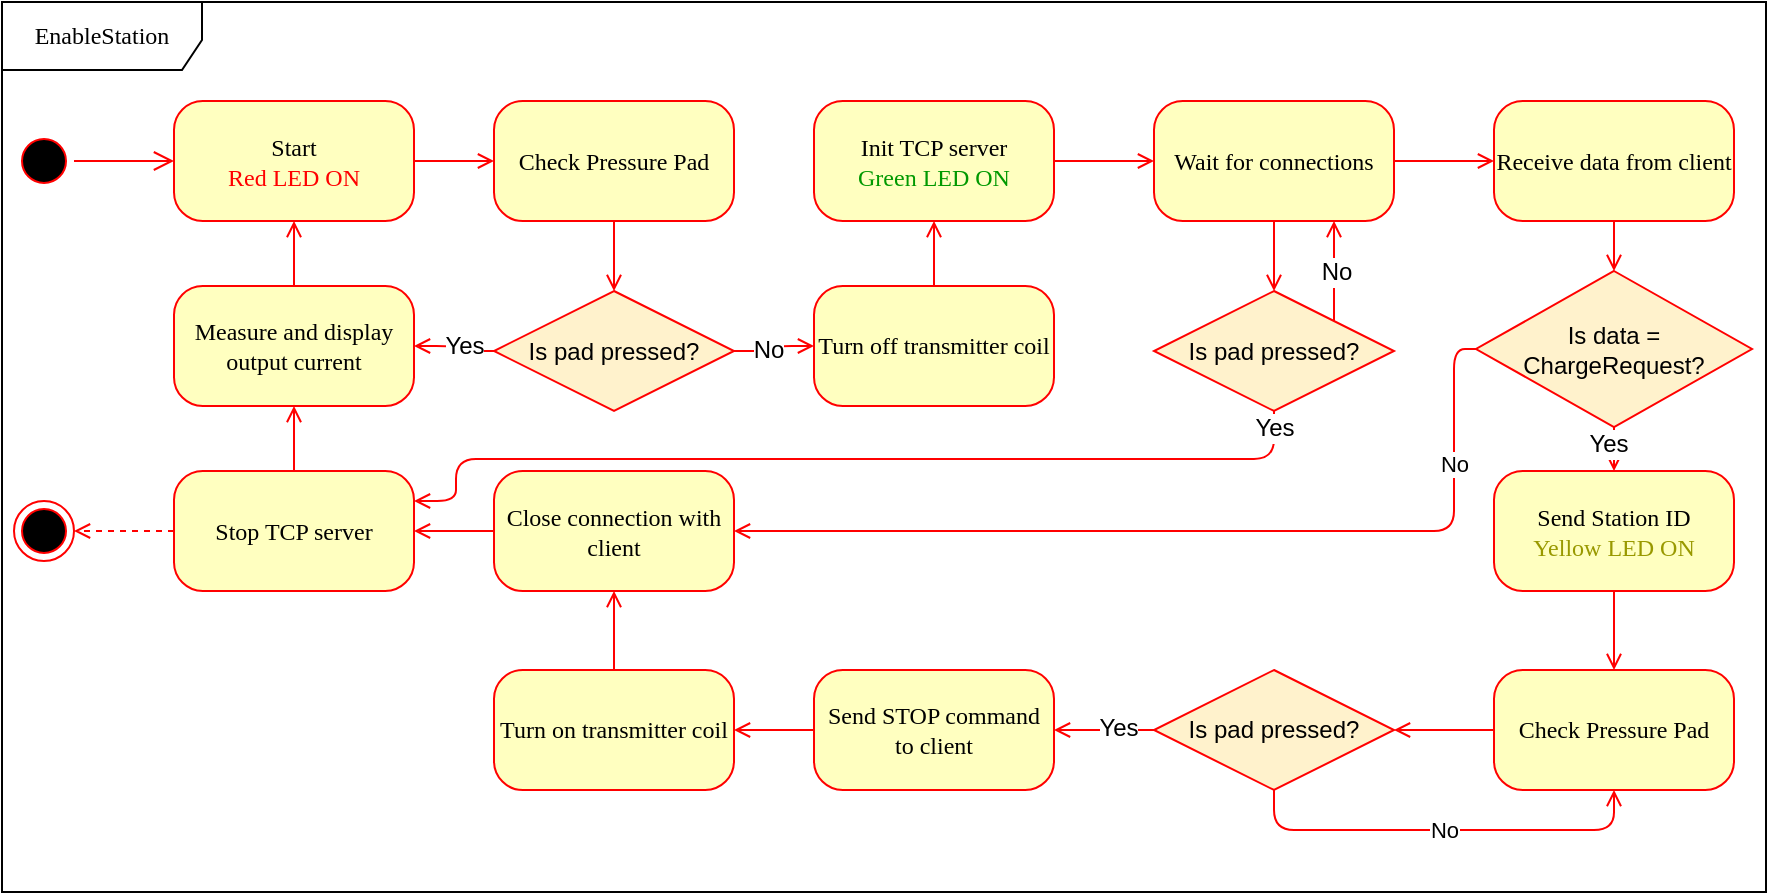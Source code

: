<mxfile version="10.7.7" type="device"><diagram name="Page-1" id="58cdce13-f638-feb5-8d6f-7d28b1aa9fa0"><mxGraphModel dx="1010" dy="550" grid="0" gridSize="10" guides="1" tooltips="1" connect="1" arrows="1" fold="1" page="1" pageScale="1" pageWidth="1100" pageHeight="850" background="#ffffff" math="0" shadow="0"><root><mxCell id="0"/><mxCell id="1" parent="0"/><mxCell id="2a3bc250acf0617d-8" value="EnableStation" style="shape=umlFrame;whiteSpace=wrap;html=1;rounded=1;shadow=0;comic=0;labelBackgroundColor=none;strokeColor=#000000;strokeWidth=1;fillColor=#ffffff;fontFamily=Verdana;fontSize=12;fontColor=#000000;align=center;width=100;height=34;" parent="1" vertex="1"><mxGeometry x="40" y="35" width="882" height="445" as="geometry"/></mxCell><mxCell id="382b91b5511bd0f7-1" value="" style="ellipse;html=1;shape=startState;fillColor=#000000;strokeColor=#ff0000;rounded=1;shadow=0;comic=0;labelBackgroundColor=none;fontFamily=Verdana;fontSize=12;fontColor=#000000;align=center;direction=south;" parent="1" vertex="1"><mxGeometry x="46" y="99.5" width="30" height="30" as="geometry"/></mxCell><mxCell id="RZ-3GqNII8ic13VyVa9a-15" style="edgeStyle=orthogonalEdgeStyle;rounded=0;orthogonalLoop=1;jettySize=auto;html=1;exitX=1;exitY=0.5;exitDx=0;exitDy=0;strokeColor=#FF0000;endArrow=open;endFill=0;" parent="1" source="382b91b5511bd0f7-6" target="382b91b5511bd0f7-7" edge="1"><mxGeometry relative="1" as="geometry"/></mxCell><mxCell id="382b91b5511bd0f7-6" value="Start&lt;br&gt;&lt;font color=&quot;#ff0000&quot;&gt;Red LED ON&lt;/font&gt;&lt;br&gt;" style="rounded=1;whiteSpace=wrap;html=1;arcSize=24;fillColor=#ffffc0;strokeColor=#ff0000;shadow=0;comic=0;labelBackgroundColor=none;fontFamily=Verdana;fontSize=12;fontColor=#000000;align=center;" parent="1" vertex="1"><mxGeometry x="126" y="84.5" width="120" height="60" as="geometry"/></mxCell><mxCell id="382b91b5511bd0f7-7" value="Check Pressure Pad" style="rounded=1;whiteSpace=wrap;html=1;arcSize=24;fillColor=#ffffc0;strokeColor=#ff0000;shadow=0;comic=0;labelBackgroundColor=none;fontFamily=Verdana;fontSize=12;fontColor=#000000;align=center;" parent="1" vertex="1"><mxGeometry x="286" y="84.5" width="120" height="60" as="geometry"/></mxCell><mxCell id="RZ-3GqNII8ic13VyVa9a-17" style="edgeStyle=orthogonalEdgeStyle;rounded=0;orthogonalLoop=1;jettySize=auto;html=1;exitX=0.5;exitY=1;exitDx=0;exitDy=0;endArrow=open;endFill=0;strokeColor=#FF0000;" parent="1" source="382b91b5511bd0f7-7" target="RZ-3GqNII8ic13VyVa9a-11" edge="1"><mxGeometry relative="1" as="geometry"/></mxCell><mxCell id="2a3bc250acf0617d-9" style="edgeStyle=orthogonalEdgeStyle;html=1;labelBackgroundColor=none;endArrow=open;endSize=8;strokeColor=#ff0000;fontFamily=Verdana;fontSize=12;align=left;" parent="1" source="382b91b5511bd0f7-1" target="382b91b5511bd0f7-6" edge="1"><mxGeometry relative="1" as="geometry"/></mxCell><mxCell id="RZ-3GqNII8ic13VyVa9a-18" style="edgeStyle=orthogonalEdgeStyle;rounded=1;orthogonalLoop=1;jettySize=auto;html=1;exitX=0;exitY=0.5;exitDx=0;exitDy=0;endArrow=open;endFill=0;strokeColor=#FF0000;entryX=1;entryY=0.5;entryDx=0;entryDy=0;" parent="1" source="RZ-3GqNII8ic13VyVa9a-11" target="zoSr_O70OhXHufw1fB2i-1" edge="1"><mxGeometry relative="1" as="geometry"/></mxCell><mxCell id="RZ-3GqNII8ic13VyVa9a-19" value="Yes" style="text;html=1;resizable=0;points=[];align=center;verticalAlign=middle;labelBackgroundColor=#ffffff;" parent="RZ-3GqNII8ic13VyVa9a-18" vertex="1" connectable="0"><mxGeometry x="-0.544" y="1" relative="1" as="geometry"><mxPoint x="-6" y="-3.5" as="offset"/></mxGeometry></mxCell><mxCell id="RZ-3GqNII8ic13VyVa9a-21" style="edgeStyle=orthogonalEdgeStyle;rounded=1;orthogonalLoop=1;jettySize=auto;html=1;exitX=1;exitY=0.5;exitDx=0;exitDy=0;endArrow=open;endFill=0;strokeColor=#FF0000;entryX=0;entryY=0.5;entryDx=0;entryDy=0;" parent="1" source="RZ-3GqNII8ic13VyVa9a-11" target="RZ-3GqNII8ic13VyVa9a-114" edge="1"><mxGeometry relative="1" as="geometry"/></mxCell><mxCell id="RZ-3GqNII8ic13VyVa9a-22" value="No" style="text;html=1;resizable=0;points=[];align=center;verticalAlign=middle;labelBackgroundColor=#ffffff;" parent="RZ-3GqNII8ic13VyVa9a-21" vertex="1" connectable="0"><mxGeometry x="-0.221" y="1" relative="1" as="geometry"><mxPoint as="offset"/></mxGeometry></mxCell><mxCell id="RZ-3GqNII8ic13VyVa9a-11" value="Is pad pressed?" style="rhombus;whiteSpace=wrap;html=1;fillColor=#FFF2CC;strokeColor=#FF0000;" parent="1" vertex="1"><mxGeometry x="286" y="179.5" width="120" height="60" as="geometry"/></mxCell><mxCell id="RZ-3GqNII8ic13VyVa9a-25" style="edgeStyle=orthogonalEdgeStyle;rounded=0;orthogonalLoop=1;jettySize=auto;html=1;exitX=1;exitY=0.5;exitDx=0;exitDy=0;endArrow=open;endFill=0;strokeColor=#FF0000;" parent="1" source="RZ-3GqNII8ic13VyVa9a-20" target="RZ-3GqNII8ic13VyVa9a-23" edge="1"><mxGeometry relative="1" as="geometry"/></mxCell><mxCell id="RZ-3GqNII8ic13VyVa9a-20" value="Init TCP server&lt;br&gt;&lt;font color=&quot;#009900&quot;&gt;Green LED ON&lt;/font&gt;&lt;br&gt;" style="rounded=1;whiteSpace=wrap;html=1;arcSize=24;fillColor=#ffffc0;strokeColor=#ff0000;shadow=0;comic=0;labelBackgroundColor=none;fontFamily=Verdana;fontSize=12;fontColor=#000000;align=center;" parent="1" vertex="1"><mxGeometry x="446" y="84.5" width="120" height="60" as="geometry"/></mxCell><mxCell id="RZ-3GqNII8ic13VyVa9a-87" style="edgeStyle=orthogonalEdgeStyle;rounded=1;orthogonalLoop=1;jettySize=auto;html=1;exitX=1;exitY=0.5;exitDx=0;exitDy=0;endArrow=open;endFill=0;strokeColor=#FF0000;" parent="1" source="RZ-3GqNII8ic13VyVa9a-23" target="RZ-3GqNII8ic13VyVa9a-86" edge="1"><mxGeometry relative="1" as="geometry"/></mxCell><mxCell id="RZ-3GqNII8ic13VyVa9a-93" style="edgeStyle=orthogonalEdgeStyle;rounded=1;orthogonalLoop=1;jettySize=auto;html=1;exitX=0.5;exitY=1;exitDx=0;exitDy=0;entryX=0.5;entryY=0;entryDx=0;entryDy=0;endArrow=open;endFill=0;strokeColor=#FF0000;" parent="1" source="RZ-3GqNII8ic13VyVa9a-23" target="RZ-3GqNII8ic13VyVa9a-92" edge="1"><mxGeometry relative="1" as="geometry"/></mxCell><mxCell id="RZ-3GqNII8ic13VyVa9a-23" value="Wait for connections" style="rounded=1;whiteSpace=wrap;html=1;arcSize=24;fillColor=#ffffc0;strokeColor=#ff0000;shadow=0;comic=0;labelBackgroundColor=none;fontFamily=Verdana;fontSize=12;fontColor=#000000;align=center;" parent="1" vertex="1"><mxGeometry x="616" y="84.5" width="120" height="60" as="geometry"/></mxCell><mxCell id="RZ-3GqNII8ic13VyVa9a-28" value="No" style="edgeStyle=orthogonalEdgeStyle;rounded=1;orthogonalLoop=1;jettySize=auto;html=1;exitX=0;exitY=0.5;exitDx=0;exitDy=0;entryX=1;entryY=0.5;entryDx=0;entryDy=0;endArrow=open;endFill=0;strokeColor=#FF0000;" parent="1" source="RZ-3GqNII8ic13VyVa9a-24" target="RZ-3GqNII8ic13VyVa9a-96" edge="1"><mxGeometry x="-0.706" relative="1" as="geometry"><mxPoint x="186" y="239.5" as="targetPoint"/><Array as="points"><mxPoint x="766" y="208.5"/><mxPoint x="766" y="299.5"/></Array><mxPoint as="offset"/></mxGeometry></mxCell><mxCell id="RZ-3GqNII8ic13VyVa9a-33" style="edgeStyle=orthogonalEdgeStyle;rounded=0;orthogonalLoop=1;jettySize=auto;html=1;exitX=0.5;exitY=1;exitDx=0;exitDy=0;entryX=0.5;entryY=0;entryDx=0;entryDy=0;endArrow=open;endFill=0;strokeColor=#FF0000;" parent="1" source="RZ-3GqNII8ic13VyVa9a-24" target="RZ-3GqNII8ic13VyVa9a-31" edge="1"><mxGeometry relative="1" as="geometry"/></mxCell><mxCell id="RZ-3GqNII8ic13VyVa9a-39" value="Yes" style="text;html=1;resizable=0;points=[];align=center;verticalAlign=middle;labelBackgroundColor=#ffffff;" parent="RZ-3GqNII8ic13VyVa9a-33" vertex="1" connectable="0"><mxGeometry x="-0.276" y="-3" relative="1" as="geometry"><mxPoint as="offset"/></mxGeometry></mxCell><mxCell id="RZ-3GqNII8ic13VyVa9a-24" value="Is data = ChargeRequest?" style="rhombus;whiteSpace=wrap;html=1;fillColor=#FFF2CC;strokeColor=#FF0000;" parent="1" vertex="1"><mxGeometry x="777" y="169.5" width="138" height="78" as="geometry"/></mxCell><mxCell id="RZ-3GqNII8ic13VyVa9a-110" style="edgeStyle=orthogonalEdgeStyle;rounded=1;orthogonalLoop=1;jettySize=auto;html=1;exitX=0.5;exitY=1;exitDx=0;exitDy=0;entryX=0.5;entryY=0;entryDx=0;entryDy=0;endArrow=open;endFill=0;strokeColor=#FF0000;" parent="1" source="RZ-3GqNII8ic13VyVa9a-31" target="RZ-3GqNII8ic13VyVa9a-103" edge="1"><mxGeometry relative="1" as="geometry"/></mxCell><mxCell id="RZ-3GqNII8ic13VyVa9a-31" value="Send Station ID&lt;br&gt;&lt;font color=&quot;#999900&quot;&gt;Yellow LED ON&lt;/font&gt;&lt;br&gt;" style="rounded=1;whiteSpace=wrap;html=1;arcSize=24;fillColor=#ffffc0;strokeColor=#ff0000;shadow=0;comic=0;labelBackgroundColor=none;fontFamily=Verdana;fontSize=12;fontColor=#000000;align=center;" parent="1" vertex="1"><mxGeometry x="786" y="269.5" width="120" height="60" as="geometry"/></mxCell><mxCell id="RZ-3GqNII8ic13VyVa9a-77" value="" style="ellipse;html=1;shape=endState;fillColor=#000000;strokeColor=#ff0000;rounded=1;shadow=0;comic=0;labelBackgroundColor=none;fontFamily=Verdana;fontSize=12;fontColor=#000000;align=center;" parent="1" vertex="1"><mxGeometry x="46" y="284.5" width="30" height="30" as="geometry"/></mxCell><mxCell id="RZ-3GqNII8ic13VyVa9a-101" style="edgeStyle=orthogonalEdgeStyle;rounded=1;orthogonalLoop=1;jettySize=auto;html=1;exitX=0.5;exitY=1;exitDx=0;exitDy=0;entryX=0.5;entryY=0;entryDx=0;entryDy=0;endArrow=open;endFill=0;strokeColor=#FF0000;" parent="1" source="RZ-3GqNII8ic13VyVa9a-86" target="RZ-3GqNII8ic13VyVa9a-24" edge="1"><mxGeometry relative="1" as="geometry"/></mxCell><mxCell id="RZ-3GqNII8ic13VyVa9a-86" value="Receive data from client" style="rounded=1;whiteSpace=wrap;html=1;arcSize=24;fillColor=#ffffc0;strokeColor=#ff0000;shadow=0;comic=0;labelBackgroundColor=none;fontFamily=Verdana;fontSize=12;fontColor=#000000;align=center;" parent="1" vertex="1"><mxGeometry x="786" y="84.5" width="120" height="60" as="geometry"/></mxCell><mxCell id="RZ-3GqNII8ic13VyVa9a-99" style="edgeStyle=orthogonalEdgeStyle;rounded=1;orthogonalLoop=1;jettySize=auto;html=1;exitX=0.5;exitY=0;exitDx=0;exitDy=0;endArrow=open;endFill=0;strokeColor=#FF0000;" parent="1" source="zoSr_O70OhXHufw1fB2i-1" target="382b91b5511bd0f7-6" edge="1"><mxGeometry relative="1" as="geometry"/></mxCell><mxCell id="RZ-3GqNII8ic13VyVa9a-100" style="edgeStyle=orthogonalEdgeStyle;rounded=1;orthogonalLoop=1;jettySize=auto;html=1;exitX=0;exitY=0.5;exitDx=0;exitDy=0;entryX=1;entryY=0.5;entryDx=0;entryDy=0;endArrow=open;endFill=0;strokeColor=#FF0000;dashed=1;" parent="1" source="RZ-3GqNII8ic13VyVa9a-88" target="RZ-3GqNII8ic13VyVa9a-77" edge="1"><mxGeometry relative="1" as="geometry"/></mxCell><mxCell id="RZ-3GqNII8ic13VyVa9a-88" value="Stop TCP server" style="rounded=1;whiteSpace=wrap;html=1;arcSize=24;fillColor=#ffffc0;strokeColor=#ff0000;shadow=0;comic=0;labelBackgroundColor=none;fontFamily=Verdana;fontSize=12;fontColor=#000000;align=center;" parent="1" vertex="1"><mxGeometry x="126" y="269.5" width="120" height="60" as="geometry"/></mxCell><mxCell id="RZ-3GqNII8ic13VyVa9a-94" style="edgeStyle=orthogonalEdgeStyle;rounded=1;orthogonalLoop=1;jettySize=auto;html=1;exitX=1;exitY=0;exitDx=0;exitDy=0;entryX=0.75;entryY=1;entryDx=0;entryDy=0;endArrow=open;endFill=0;strokeColor=#FF0000;" parent="1" source="RZ-3GqNII8ic13VyVa9a-92" target="RZ-3GqNII8ic13VyVa9a-23" edge="1"><mxGeometry relative="1" as="geometry"/></mxCell><mxCell id="RZ-3GqNII8ic13VyVa9a-95" value="No&lt;br&gt;" style="text;html=1;resizable=0;points=[];align=center;verticalAlign=middle;labelBackgroundColor=#ffffff;" parent="RZ-3GqNII8ic13VyVa9a-94" vertex="1" connectable="0"><mxGeometry x="0.333" y="5" relative="1" as="geometry"><mxPoint x="6" y="5" as="offset"/></mxGeometry></mxCell><mxCell id="RZ-3GqNII8ic13VyVa9a-119" style="edgeStyle=orthogonalEdgeStyle;rounded=1;orthogonalLoop=1;jettySize=auto;html=1;exitX=0.5;exitY=1;exitDx=0;exitDy=0;entryX=1;entryY=0.25;entryDx=0;entryDy=0;endArrow=open;endFill=0;strokeColor=#FF0000;" parent="1" source="RZ-3GqNII8ic13VyVa9a-92" target="RZ-3GqNII8ic13VyVa9a-88" edge="1"><mxGeometry relative="1" as="geometry"><Array as="points"><mxPoint x="676" y="263.5"/><mxPoint x="267" y="263.5"/><mxPoint x="267" y="284.5"/></Array></mxGeometry></mxCell><mxCell id="RZ-3GqNII8ic13VyVa9a-120" value="Yes" style="text;html=1;resizable=0;points=[];align=center;verticalAlign=middle;labelBackgroundColor=#ffffff;" parent="RZ-3GqNII8ic13VyVa9a-119" vertex="1" connectable="0"><mxGeometry x="-0.289" y="-2" relative="1" as="geometry"><mxPoint x="145" y="-14" as="offset"/></mxGeometry></mxCell><mxCell id="RZ-3GqNII8ic13VyVa9a-92" value="Is pad pressed?" style="rhombus;whiteSpace=wrap;html=1;fillColor=#FFF2CC;strokeColor=#FF0000;" parent="1" vertex="1"><mxGeometry x="616" y="179.5" width="120" height="60" as="geometry"/></mxCell><mxCell id="RZ-3GqNII8ic13VyVa9a-98" style="edgeStyle=orthogonalEdgeStyle;rounded=1;orthogonalLoop=1;jettySize=auto;html=1;exitX=0;exitY=0.5;exitDx=0;exitDy=0;endArrow=open;endFill=0;strokeColor=#FF0000;" parent="1" source="RZ-3GqNII8ic13VyVa9a-96" target="RZ-3GqNII8ic13VyVa9a-88" edge="1"><mxGeometry relative="1" as="geometry"/></mxCell><mxCell id="RZ-3GqNII8ic13VyVa9a-96" value="Close connection with client" style="rounded=1;whiteSpace=wrap;html=1;arcSize=24;fillColor=#ffffc0;strokeColor=#ff0000;shadow=0;comic=0;labelBackgroundColor=none;fontFamily=Verdana;fontSize=12;fontColor=#000000;align=center;" parent="1" vertex="1"><mxGeometry x="286" y="269.5" width="120" height="60" as="geometry"/></mxCell><mxCell id="RZ-3GqNII8ic13VyVa9a-106" style="edgeStyle=orthogonalEdgeStyle;rounded=1;orthogonalLoop=1;jettySize=auto;html=1;exitX=0;exitY=0.5;exitDx=0;exitDy=0;endArrow=open;endFill=0;strokeColor=#FF0000;" parent="1" source="RZ-3GqNII8ic13VyVa9a-103" target="RZ-3GqNII8ic13VyVa9a-105" edge="1"><mxGeometry relative="1" as="geometry"><Array as="points"><mxPoint x="751" y="399.5"/><mxPoint x="751" y="399.5"/></Array></mxGeometry></mxCell><mxCell id="RZ-3GqNII8ic13VyVa9a-103" value="Check Pressure Pad" style="rounded=1;whiteSpace=wrap;html=1;arcSize=24;fillColor=#ffffc0;strokeColor=#ff0000;shadow=0;comic=0;labelBackgroundColor=none;fontFamily=Verdana;fontSize=12;fontColor=#000000;align=center;" parent="1" vertex="1"><mxGeometry x="786" y="369" width="120" height="60" as="geometry"/></mxCell><mxCell id="RZ-3GqNII8ic13VyVa9a-108" style="edgeStyle=orthogonalEdgeStyle;rounded=1;orthogonalLoop=1;jettySize=auto;html=1;exitX=0;exitY=0.5;exitDx=0;exitDy=0;entryX=1;entryY=0.5;entryDx=0;entryDy=0;endArrow=open;endFill=0;strokeColor=#FF0000;" parent="1" source="RZ-3GqNII8ic13VyVa9a-105" target="RZ-3GqNII8ic13VyVa9a-107" edge="1"><mxGeometry relative="1" as="geometry"/></mxCell><mxCell id="RZ-3GqNII8ic13VyVa9a-113" value="Yes" style="text;html=1;resizable=0;points=[];align=center;verticalAlign=middle;labelBackgroundColor=#ffffff;" parent="RZ-3GqNII8ic13VyVa9a-108" vertex="1" connectable="0"><mxGeometry x="-0.252" y="-1" relative="1" as="geometry"><mxPoint as="offset"/></mxGeometry></mxCell><mxCell id="RZ-3GqNII8ic13VyVa9a-109" value="No" style="edgeStyle=orthogonalEdgeStyle;rounded=1;orthogonalLoop=1;jettySize=auto;html=1;exitX=0.5;exitY=1;exitDx=0;exitDy=0;entryX=0.5;entryY=1;entryDx=0;entryDy=0;endArrow=open;endFill=0;strokeColor=#FF0000;" parent="1" source="RZ-3GqNII8ic13VyVa9a-105" target="RZ-3GqNII8ic13VyVa9a-103" edge="1"><mxGeometry relative="1" as="geometry"/></mxCell><mxCell id="RZ-3GqNII8ic13VyVa9a-105" value="Is pad pressed?" style="rhombus;whiteSpace=wrap;html=1;fillColor=#FFF2CC;strokeColor=#FF0000;" parent="1" vertex="1"><mxGeometry x="616" y="369" width="120" height="60" as="geometry"/></mxCell><mxCell id="RZ-3GqNII8ic13VyVa9a-117" style="edgeStyle=orthogonalEdgeStyle;rounded=1;orthogonalLoop=1;jettySize=auto;html=1;exitX=0;exitY=0.5;exitDx=0;exitDy=0;entryX=1;entryY=0.5;entryDx=0;entryDy=0;endArrow=open;endFill=0;strokeColor=#FF0000;" parent="1" source="RZ-3GqNII8ic13VyVa9a-107" target="RZ-3GqNII8ic13VyVa9a-116" edge="1"><mxGeometry relative="1" as="geometry"/></mxCell><mxCell id="RZ-3GqNII8ic13VyVa9a-107" value="Send STOP command to client" style="rounded=1;whiteSpace=wrap;html=1;arcSize=24;fillColor=#ffffc0;strokeColor=#ff0000;shadow=0;comic=0;labelBackgroundColor=none;fontFamily=Verdana;fontSize=12;fontColor=#000000;align=center;" parent="1" vertex="1"><mxGeometry x="446" y="369" width="120" height="60" as="geometry"/></mxCell><mxCell id="RZ-3GqNII8ic13VyVa9a-115" style="edgeStyle=orthogonalEdgeStyle;rounded=1;orthogonalLoop=1;jettySize=auto;html=1;exitX=0.5;exitY=0;exitDx=0;exitDy=0;entryX=0.5;entryY=1;entryDx=0;entryDy=0;endArrow=open;endFill=0;strokeColor=#FF0000;" parent="1" source="RZ-3GqNII8ic13VyVa9a-114" target="RZ-3GqNII8ic13VyVa9a-20" edge="1"><mxGeometry relative="1" as="geometry"/></mxCell><mxCell id="RZ-3GqNII8ic13VyVa9a-114" value="Turn off transmitter coil&lt;br&gt;" style="rounded=1;whiteSpace=wrap;html=1;arcSize=24;fillColor=#ffffc0;strokeColor=#ff0000;shadow=0;comic=0;labelBackgroundColor=none;fontFamily=Verdana;fontSize=12;fontColor=#000000;align=center;" parent="1" vertex="1"><mxGeometry x="446" y="177" width="120" height="60" as="geometry"/></mxCell><mxCell id="RZ-3GqNII8ic13VyVa9a-118" style="edgeStyle=orthogonalEdgeStyle;rounded=1;orthogonalLoop=1;jettySize=auto;html=1;exitX=0.5;exitY=0;exitDx=0;exitDy=0;entryX=0.5;entryY=1;entryDx=0;entryDy=0;endArrow=open;endFill=0;strokeColor=#FF0000;" parent="1" source="RZ-3GqNII8ic13VyVa9a-116" target="RZ-3GqNII8ic13VyVa9a-96" edge="1"><mxGeometry relative="1" as="geometry"/></mxCell><mxCell id="RZ-3GqNII8ic13VyVa9a-116" value="Turn on transmitter coil" style="rounded=1;whiteSpace=wrap;html=1;arcSize=24;fillColor=#ffffc0;strokeColor=#ff0000;shadow=0;comic=0;labelBackgroundColor=none;fontFamily=Verdana;fontSize=12;fontColor=#000000;align=center;" parent="1" vertex="1"><mxGeometry x="286" y="369" width="120" height="60" as="geometry"/></mxCell><mxCell id="zoSr_O70OhXHufw1fB2i-1" value="Measure and display output current&lt;br&gt;" style="rounded=1;whiteSpace=wrap;html=1;arcSize=24;fillColor=#ffffc0;strokeColor=#ff0000;shadow=0;comic=0;labelBackgroundColor=none;fontFamily=Verdana;fontSize=12;fontColor=#000000;align=center;" vertex="1" parent="1"><mxGeometry x="126" y="177" width="120" height="60" as="geometry"/></mxCell><mxCell id="zoSr_O70OhXHufw1fB2i-2" style="edgeStyle=orthogonalEdgeStyle;rounded=1;orthogonalLoop=1;jettySize=auto;html=1;exitX=0.5;exitY=0;exitDx=0;exitDy=0;endArrow=open;endFill=0;strokeColor=#FF0000;" edge="1" parent="1" source="RZ-3GqNII8ic13VyVa9a-88" target="zoSr_O70OhXHufw1fB2i-1"><mxGeometry relative="1" as="geometry"><mxPoint x="186" y="269.5" as="sourcePoint"/><mxPoint x="186" y="144.5" as="targetPoint"/></mxGeometry></mxCell></root></mxGraphModel></diagram></mxfile>